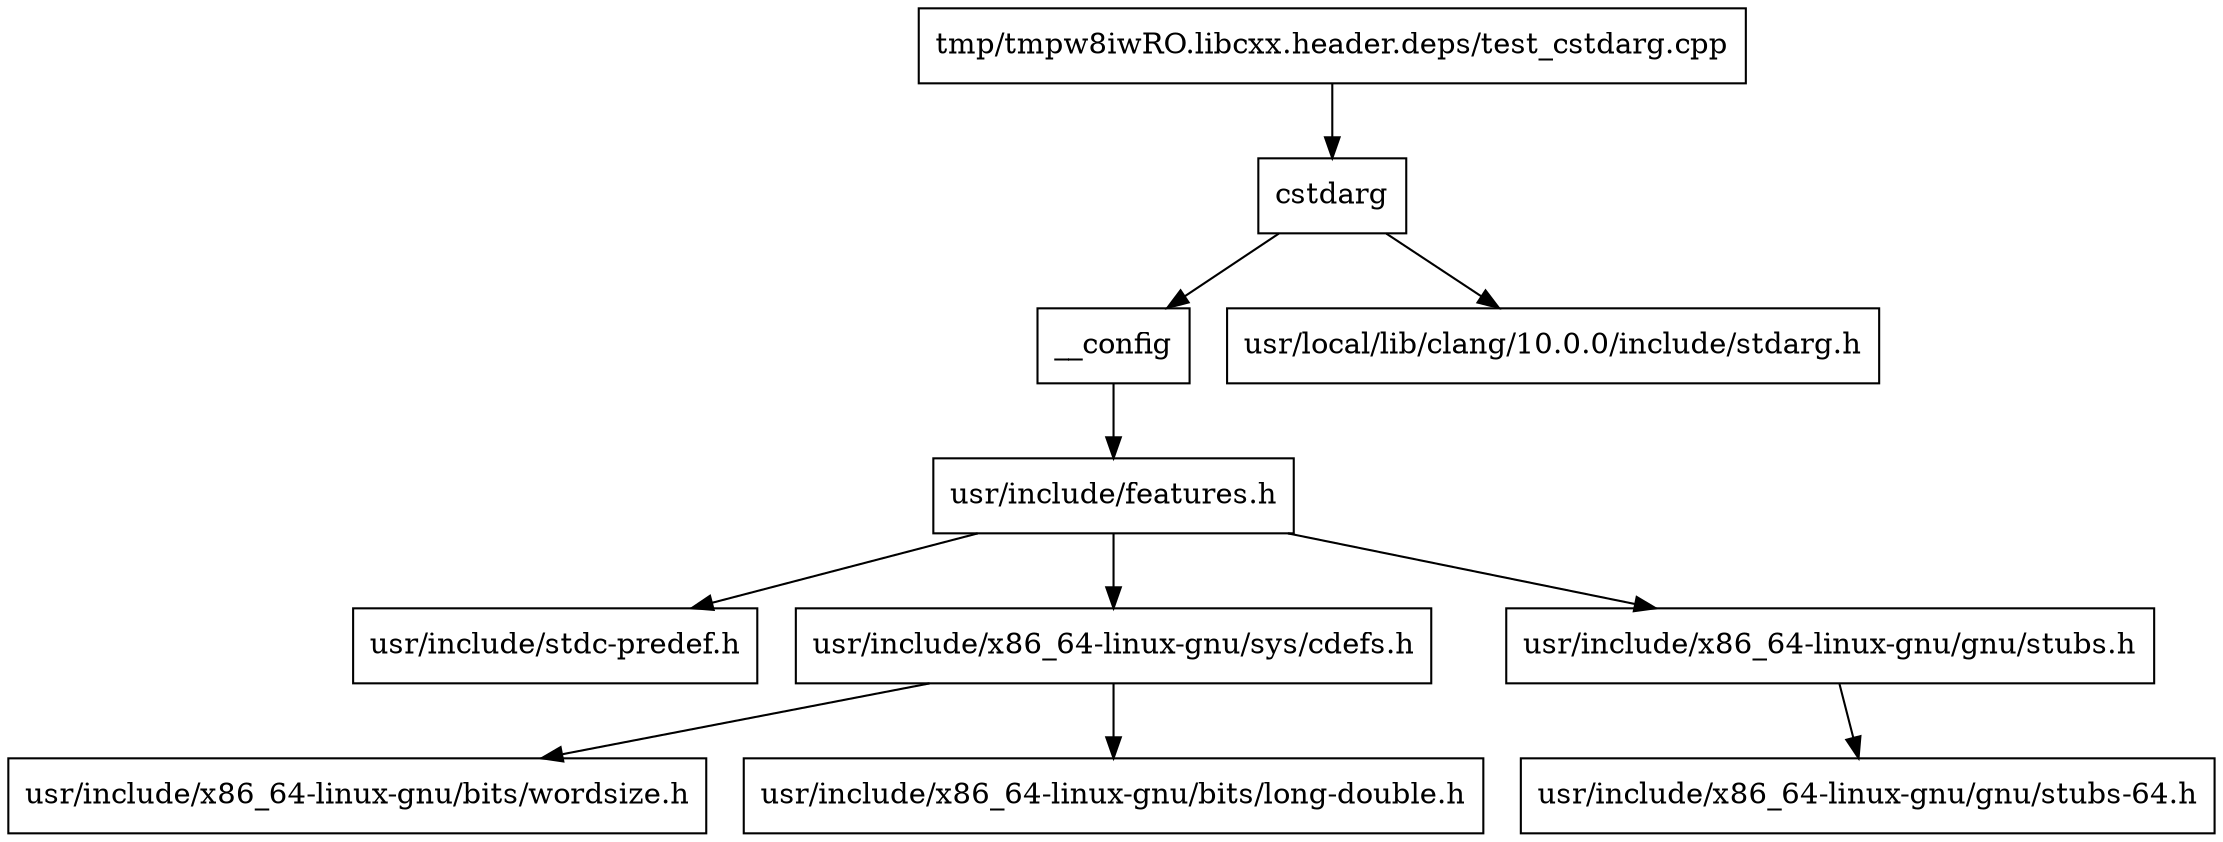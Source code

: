 digraph "dependencies" {
  header_1 [ shape="box", label="cstdarg"];
  header_0 [ shape="box", label="tmp/tmpw8iwRO.libcxx.header.deps/test_cstdarg.cpp"];
  header_2 [ shape="box", label="__config"];
  header_3 [ shape="box", label="usr/include/features.h"];
  header_4 [ shape="box", label="usr/include/stdc-predef.h"];
  header_5 [ shape="box", label="usr/include/x86_64-linux-gnu/sys/cdefs.h"];
  header_6 [ shape="box", label="usr/include/x86_64-linux-gnu/bits/wordsize.h"];
  header_7 [ shape="box", label="usr/include/x86_64-linux-gnu/bits/long-double.h"];
  header_8 [ shape="box", label="usr/include/x86_64-linux-gnu/gnu/stubs.h"];
  header_9 [ shape="box", label="usr/include/x86_64-linux-gnu/gnu/stubs-64.h"];
  header_11 [ shape="box", label="usr/local/lib/clang/10.0.0/include/stdarg.h"];
  header_8 -> header_9;
  header_0 -> header_1;
  header_3 -> header_4;
  header_3 -> header_5;
  header_3 -> header_8;
  header_5 -> header_6;
  header_5 -> header_7;
  header_1 -> header_2;
  header_1 -> header_11;
  header_2 -> header_3;
}
